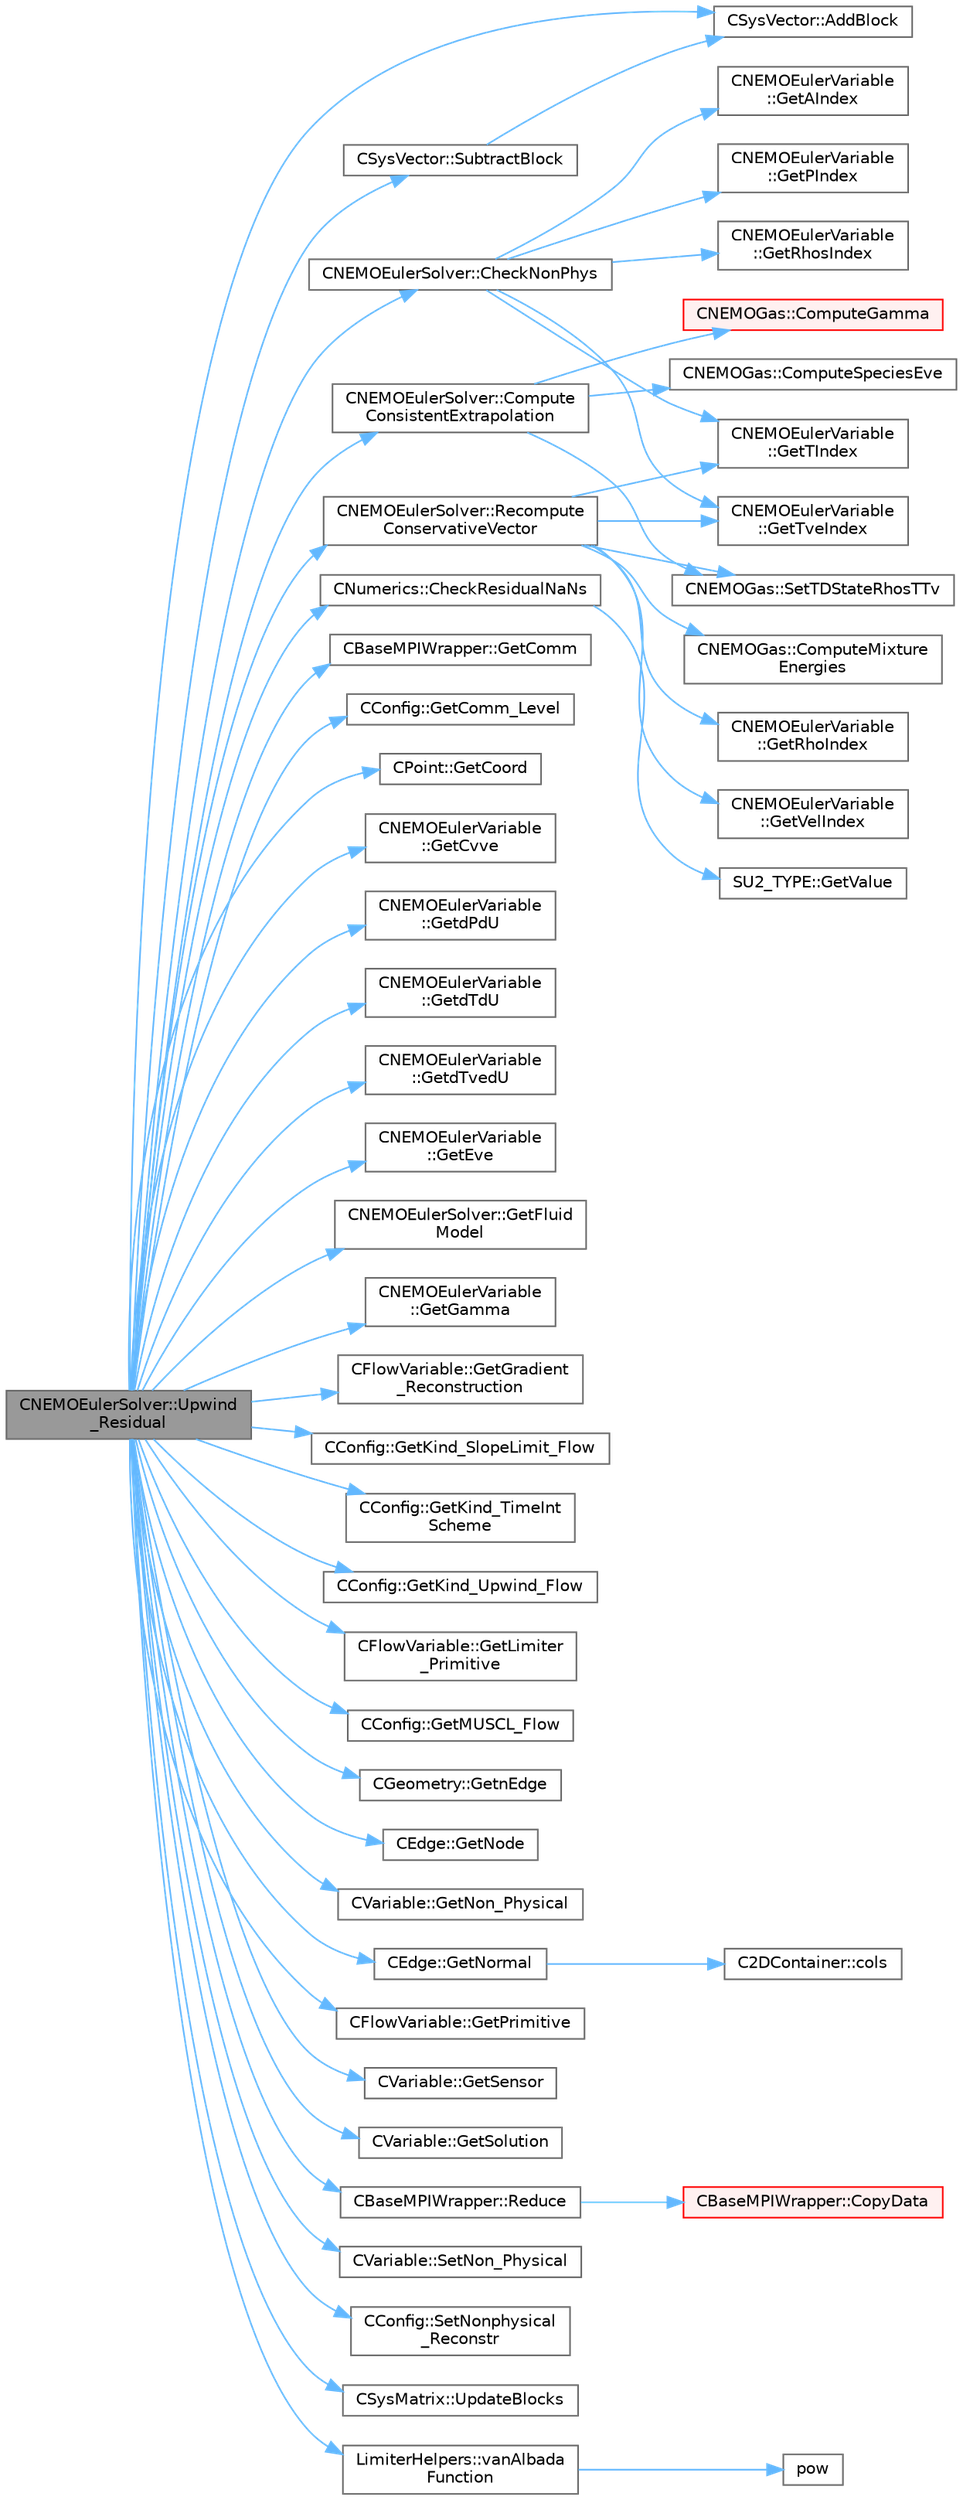 digraph "CNEMOEulerSolver::Upwind_Residual"
{
 // LATEX_PDF_SIZE
  bgcolor="transparent";
  edge [fontname=Helvetica,fontsize=10,labelfontname=Helvetica,labelfontsize=10];
  node [fontname=Helvetica,fontsize=10,shape=box,height=0.2,width=0.4];
  rankdir="LR";
  Node1 [id="Node000001",label="CNEMOEulerSolver::Upwind\l_Residual",height=0.2,width=0.4,color="gray40", fillcolor="grey60", style="filled", fontcolor="black",tooltip="Compute the spatial integration using a upwind scheme."];
  Node1 -> Node2 [id="edge1_Node000001_Node000002",color="steelblue1",style="solid",tooltip=" "];
  Node2 [id="Node000002",label="CSysVector::AddBlock",height=0.2,width=0.4,color="grey40", fillcolor="white", style="filled",URL="$classCSysVector.html#aa463275cba394503a9778529fdaa4494",tooltip="Add \"block\" to the vector, see SetBlock."];
  Node1 -> Node3 [id="edge2_Node000001_Node000003",color="steelblue1",style="solid",tooltip=" "];
  Node3 [id="Node000003",label="CNEMOEulerSolver::CheckNonPhys",height=0.2,width=0.4,color="grey40", fillcolor="white", style="filled",URL="$classCNEMOEulerSolver.html#a4bfa388bfa0893ee0efaabeca2d5735d",tooltip="Check for unphysical points."];
  Node3 -> Node4 [id="edge3_Node000003_Node000004",color="steelblue1",style="solid",tooltip=" "];
  Node4 [id="Node000004",label="CNEMOEulerVariable\l::GetAIndex",height=0.2,width=0.4,color="grey40", fillcolor="white", style="filled",URL="$classCNEMOEulerVariable.html#a655254c35ef7a63d509ab90c288a8e8e",tooltip="Retrieves the value of the soundspeed in the primitive variable vector."];
  Node3 -> Node5 [id="edge4_Node000003_Node000005",color="steelblue1",style="solid",tooltip=" "];
  Node5 [id="Node000005",label="CNEMOEulerVariable\l::GetPIndex",height=0.2,width=0.4,color="grey40", fillcolor="white", style="filled",URL="$classCNEMOEulerVariable.html#a24cfa7d8f30e0c179e94c2bd147ecb42",tooltip="Retrieves the value of the pressure in the primitive variable vector."];
  Node3 -> Node6 [id="edge5_Node000003_Node000006",color="steelblue1",style="solid",tooltip=" "];
  Node6 [id="Node000006",label="CNEMOEulerVariable\l::GetRhosIndex",height=0.2,width=0.4,color="grey40", fillcolor="white", style="filled",URL="$classCNEMOEulerVariable.html#a18cf86a19d9ee761bd0be1f90bcd2e33",tooltip="Retrieves the value of the species density in the primitive variable vector."];
  Node3 -> Node7 [id="edge6_Node000003_Node000007",color="steelblue1",style="solid",tooltip=" "];
  Node7 [id="Node000007",label="CNEMOEulerVariable\l::GetTIndex",height=0.2,width=0.4,color="grey40", fillcolor="white", style="filled",URL="$classCNEMOEulerVariable.html#af45e7025f7ed138b4c1e39d6a2521891",tooltip="Retrieves the value of the in temperature the primitive variable vector."];
  Node3 -> Node8 [id="edge7_Node000003_Node000008",color="steelblue1",style="solid",tooltip=" "];
  Node8 [id="Node000008",label="CNEMOEulerVariable\l::GetTveIndex",height=0.2,width=0.4,color="grey40", fillcolor="white", style="filled",URL="$classCNEMOEulerVariable.html#a7738e64c7df199868382c1af97ed9c89",tooltip="Retrieves the value of the vibe-elec temperature in the primitive variable vector."];
  Node1 -> Node9 [id="edge8_Node000001_Node000009",color="steelblue1",style="solid",tooltip=" "];
  Node9 [id="Node000009",label="CNumerics::CheckResidualNaNs",height=0.2,width=0.4,color="grey40", fillcolor="white", style="filled",URL="$classCNumerics.html#aa464552735cb16e4ed12b83d04c5d964",tooltip="Check if residual constains a NaN value."];
  Node9 -> Node10 [id="edge9_Node000009_Node000010",color="steelblue1",style="solid",tooltip=" "];
  Node10 [id="Node000010",label="SU2_TYPE::GetValue",height=0.2,width=0.4,color="grey40", fillcolor="white", style="filled",URL="$namespaceSU2__TYPE.html#adf52a59d6f4e578f7915ec9abbf7cb22",tooltip="Get the (primitive) value of the datatype (needs to be specialized for active types)."];
  Node1 -> Node11 [id="edge10_Node000001_Node000011",color="steelblue1",style="solid",tooltip=" "];
  Node11 [id="Node000011",label="CNEMOEulerSolver::Compute\lConsistentExtrapolation",height=0.2,width=0.4,color="grey40", fillcolor="white", style="filled",URL="$classCNEMOEulerSolver.html#ac4a0f3b23aa55bcb5a9db6c928809c59",tooltip="Recompute the extrapolated quantities, after MUSCL reconstruction, in a more thermodynamically consis..."];
  Node11 -> Node12 [id="edge11_Node000011_Node000012",color="steelblue1",style="solid",tooltip=" "];
  Node12 [id="Node000012",label="CNEMOGas::ComputeGamma",height=0.2,width=0.4,color="red", fillcolor="#FFF0F0", style="filled",URL="$classCNEMOGas.html#a5f31f0eebb925a0a8a51198ca58fbd51",tooltip="Compute ratio of specific heats (Gamma)."];
  Node11 -> Node14 [id="edge12_Node000011_Node000014",color="steelblue1",style="solid",tooltip=" "];
  Node14 [id="Node000014",label="CNEMOGas::ComputeSpeciesEve",height=0.2,width=0.4,color="grey40", fillcolor="white", style="filled",URL="$classCNEMOGas.html#a9f94ea20b326b9da8fed8fae6cec6afa",tooltip="Compute vector of species V-E energy."];
  Node11 -> Node15 [id="edge13_Node000011_Node000015",color="steelblue1",style="solid",tooltip=" "];
  Node15 [id="Node000015",label="CNEMOGas::SetTDStateRhosTTv",height=0.2,width=0.4,color="grey40", fillcolor="white", style="filled",URL="$classCNEMOGas.html#a1504562f343368d93897601cb43aea70",tooltip="Set mixture thermodynamic state."];
  Node1 -> Node16 [id="edge14_Node000001_Node000016",color="steelblue1",style="solid",tooltip=" "];
  Node16 [id="Node000016",label="CBaseMPIWrapper::GetComm",height=0.2,width=0.4,color="grey40", fillcolor="white", style="filled",URL="$classCBaseMPIWrapper.html#a8154391fc3522954802889d81d4ef5da",tooltip=" "];
  Node1 -> Node17 [id="edge15_Node000001_Node000017",color="steelblue1",style="solid",tooltip=" "];
  Node17 [id="Node000017",label="CConfig::GetComm_Level",height=0.2,width=0.4,color="grey40", fillcolor="white", style="filled",URL="$classCConfig.html#aa495414133c826e5f6651d4ce82d0ef6",tooltip="Get the level of MPI communications to be performed."];
  Node1 -> Node18 [id="edge16_Node000001_Node000018",color="steelblue1",style="solid",tooltip=" "];
  Node18 [id="Node000018",label="CPoint::GetCoord",height=0.2,width=0.4,color="grey40", fillcolor="white", style="filled",URL="$classCPoint.html#ab16c29dd03911529cd73bf467c313179",tooltip="Get the coordinates dor the control volume."];
  Node1 -> Node19 [id="edge17_Node000001_Node000019",color="steelblue1",style="solid",tooltip=" "];
  Node19 [id="Node000019",label="CNEMOEulerVariable\l::GetCvve",height=0.2,width=0.4,color="grey40", fillcolor="white", style="filled",URL="$classCNEMOEulerVariable.html#abbb8e54f6e1634d6c00ed1deee082d3a",tooltip="Returns the value of Cvve at the specified node."];
  Node1 -> Node20 [id="edge18_Node000001_Node000020",color="steelblue1",style="solid",tooltip=" "];
  Node20 [id="Node000020",label="CNEMOEulerVariable\l::GetdPdU",height=0.2,width=0.4,color="grey40", fillcolor="white", style="filled",URL="$classCNEMOEulerVariable.html#ab5fcb74851774ff96ab0ef829388fcf3",tooltip="Set partial derivative of pressure w.r.t. density ."];
  Node1 -> Node21 [id="edge19_Node000001_Node000021",color="steelblue1",style="solid",tooltip=" "];
  Node21 [id="Node000021",label="CNEMOEulerVariable\l::GetdTdU",height=0.2,width=0.4,color="grey40", fillcolor="white", style="filled",URL="$classCNEMOEulerVariable.html#a9a66bf9b61aef0fa20aeefa23c53a0fa",tooltip="Set partial derivative of temperature w.r.t. density ."];
  Node1 -> Node22 [id="edge20_Node000001_Node000022",color="steelblue1",style="solid",tooltip=" "];
  Node22 [id="Node000022",label="CNEMOEulerVariable\l::GetdTvedU",height=0.2,width=0.4,color="grey40", fillcolor="white", style="filled",URL="$classCNEMOEulerVariable.html#af5b63c12ba7431c2be89bd8c1bb3643f",tooltip="Set partial derivative of vib.-el. temperature w.r.t. density ."];
  Node1 -> Node23 [id="edge21_Node000001_Node000023",color="steelblue1",style="solid",tooltip=" "];
  Node23 [id="Node000023",label="CNEMOEulerVariable\l::GetEve",height=0.2,width=0.4,color="grey40", fillcolor="white", style="filled",URL="$classCNEMOEulerVariable.html#a52d546dfef3a6e31c59c24cbbb9f3996",tooltip="Returns the stored value of Eve at the specified node."];
  Node1 -> Node24 [id="edge22_Node000001_Node000024",color="steelblue1",style="solid",tooltip=" "];
  Node24 [id="Node000024",label="CNEMOEulerSolver::GetFluid\lModel",height=0.2,width=0.4,color="grey40", fillcolor="white", style="filled",URL="$classCNEMOEulerSolver.html#a1378a6f179bb91d9fc1ee1e8e04e4044",tooltip="Compute the pressure at the infinity."];
  Node1 -> Node25 [id="edge23_Node000001_Node000025",color="steelblue1",style="solid",tooltip=" "];
  Node25 [id="Node000025",label="CNEMOEulerVariable\l::GetGamma",height=0.2,width=0.4,color="grey40", fillcolor="white", style="filled",URL="$classCNEMOEulerVariable.html#a01c5e98b3b8c4771749f8a4717fe85af",tooltip="Returns the stored value of Gamma at the specified node."];
  Node1 -> Node26 [id="edge24_Node000001_Node000026",color="steelblue1",style="solid",tooltip=" "];
  Node26 [id="Node000026",label="CFlowVariable::GetGradient\l_Reconstruction",height=0.2,width=0.4,color="grey40", fillcolor="white", style="filled",URL="$classCFlowVariable.html#a912dab0f8f674fa26fe1f153f3232d5b",tooltip="Get the array of the reconstruction variables gradient at a node."];
  Node1 -> Node27 [id="edge25_Node000001_Node000027",color="steelblue1",style="solid",tooltip=" "];
  Node27 [id="Node000027",label="CConfig::GetKind_SlopeLimit_Flow",height=0.2,width=0.4,color="grey40", fillcolor="white", style="filled",URL="$classCConfig.html#a31504bfdad401a8879a9e0a121320f96",tooltip="Get the method for limiting the spatial gradients."];
  Node1 -> Node28 [id="edge26_Node000001_Node000028",color="steelblue1",style="solid",tooltip=" "];
  Node28 [id="Node000028",label="CConfig::GetKind_TimeInt\lScheme",height=0.2,width=0.4,color="grey40", fillcolor="white", style="filled",URL="$classCConfig.html#ad16f71356f146b530fb1fbb45444525c",tooltip="Get the kind of time integration method."];
  Node1 -> Node29 [id="edge27_Node000001_Node000029",color="steelblue1",style="solid",tooltip=" "];
  Node29 [id="Node000029",label="CConfig::GetKind_Upwind_Flow",height=0.2,width=0.4,color="grey40", fillcolor="white", style="filled",URL="$classCConfig.html#a077d982f11185a84929f8fec40b79938",tooltip="Get the kind of upwind convective numerical scheme for the flow equations."];
  Node1 -> Node30 [id="edge28_Node000001_Node000030",color="steelblue1",style="solid",tooltip=" "];
  Node30 [id="Node000030",label="CFlowVariable::GetLimiter\l_Primitive",height=0.2,width=0.4,color="grey40", fillcolor="white", style="filled",URL="$classCFlowVariable.html#ad0f118b359e064d94e1eddf15d6bad51",tooltip="Get the value of the primitive variables gradient."];
  Node1 -> Node31 [id="edge29_Node000001_Node000031",color="steelblue1",style="solid",tooltip=" "];
  Node31 [id="Node000031",label="CConfig::GetMUSCL_Flow",height=0.2,width=0.4,color="grey40", fillcolor="white", style="filled",URL="$classCConfig.html#a97ba000591a72e4d8f0fc71bc75bd38a",tooltip="Get if the upwind scheme used MUSCL or not."];
  Node1 -> Node32 [id="edge30_Node000001_Node000032",color="steelblue1",style="solid",tooltip=" "];
  Node32 [id="Node000032",label="CGeometry::GetnEdge",height=0.2,width=0.4,color="grey40", fillcolor="white", style="filled",URL="$classCGeometry.html#aba89cceede61b33426b2783385431f5b",tooltip="Get number of edges."];
  Node1 -> Node33 [id="edge31_Node000001_Node000033",color="steelblue1",style="solid",tooltip=" "];
  Node33 [id="Node000033",label="CEdge::GetNode",height=0.2,width=0.4,color="grey40", fillcolor="white", style="filled",URL="$classCEdge.html#a5cd6f283cb2f3e4dfc037c0db6ae1055",tooltip="Get left/right node index defining the edge."];
  Node1 -> Node34 [id="edge32_Node000001_Node000034",color="steelblue1",style="solid",tooltip=" "];
  Node34 [id="Node000034",label="CVariable::GetNon_Physical",height=0.2,width=0.4,color="grey40", fillcolor="white", style="filled",URL="$classCVariable.html#a10c304d236917136f8906e2798f391b4",tooltip="Get the value of the non-physical boolean at a point."];
  Node1 -> Node35 [id="edge33_Node000001_Node000035",color="steelblue1",style="solid",tooltip=" "];
  Node35 [id="Node000035",label="CEdge::GetNormal",height=0.2,width=0.4,color="grey40", fillcolor="white", style="filled",URL="$classCEdge.html#a4ace970590e47bd39ea5780c3e0e2037",tooltip="Copy the the normal vector of a face."];
  Node35 -> Node36 [id="edge34_Node000035_Node000036",color="steelblue1",style="solid",tooltip=" "];
  Node36 [id="Node000036",label="C2DContainer::cols",height=0.2,width=0.4,color="grey40", fillcolor="white", style="filled",URL="$classC2DContainer.html#ab6d9161cd08887f034322ebcbc3deb12",tooltip=" "];
  Node1 -> Node37 [id="edge35_Node000001_Node000037",color="steelblue1",style="solid",tooltip=" "];
  Node37 [id="Node000037",label="CFlowVariable::GetPrimitive",height=0.2,width=0.4,color="grey40", fillcolor="white", style="filled",URL="$classCFlowVariable.html#a852271c741f1e7cdb1d391941266d344",tooltip="Get a primitive variable."];
  Node1 -> Node38 [id="edge36_Node000001_Node000038",color="steelblue1",style="solid",tooltip=" "];
  Node38 [id="Node000038",label="CVariable::GetSensor",height=0.2,width=0.4,color="grey40", fillcolor="white", style="filled",URL="$classCVariable.html#afec545423f883bcd961ac9f1e5d18dd2",tooltip="Get the pressure sensor."];
  Node1 -> Node39 [id="edge37_Node000001_Node000039",color="steelblue1",style="solid",tooltip=" "];
  Node39 [id="Node000039",label="CVariable::GetSolution",height=0.2,width=0.4,color="grey40", fillcolor="white", style="filled",URL="$classCVariable.html#a261483e39c23c1de7cb9aea7e917c121",tooltip="Get the solution."];
  Node1 -> Node40 [id="edge38_Node000001_Node000040",color="steelblue1",style="solid",tooltip=" "];
  Node40 [id="Node000040",label="CNEMOEulerSolver::Recompute\lConservativeVector",height=0.2,width=0.4,color="grey40", fillcolor="white", style="filled",URL="$classCNEMOEulerSolver.html#af4422f49b4d3a3c85a15e519e93c7ce8",tooltip="Set all the conserved variables from the primitive vector.."];
  Node40 -> Node41 [id="edge39_Node000040_Node000041",color="steelblue1",style="solid",tooltip=" "];
  Node41 [id="Node000041",label="CNEMOGas::ComputeMixture\lEnergies",height=0.2,width=0.4,color="grey40", fillcolor="white", style="filled",URL="$classCNEMOGas.html#a26be6dab79bc2a67c8a701b0227002d8",tooltip="Compute mixture energies (total internal energy and vibrational energy)."];
  Node40 -> Node42 [id="edge40_Node000040_Node000042",color="steelblue1",style="solid",tooltip=" "];
  Node42 [id="Node000042",label="CNEMOEulerVariable\l::GetRhoIndex",height=0.2,width=0.4,color="grey40", fillcolor="white", style="filled",URL="$classCNEMOEulerVariable.html#a9abc604e06f90161a2658d99582d8a3b",tooltip="Retrieves the value of the total density in the primitive variable vector."];
  Node40 -> Node7 [id="edge41_Node000040_Node000007",color="steelblue1",style="solid",tooltip=" "];
  Node40 -> Node8 [id="edge42_Node000040_Node000008",color="steelblue1",style="solid",tooltip=" "];
  Node40 -> Node43 [id="edge43_Node000040_Node000043",color="steelblue1",style="solid",tooltip=" "];
  Node43 [id="Node000043",label="CNEMOEulerVariable\l::GetVelIndex",height=0.2,width=0.4,color="grey40", fillcolor="white", style="filled",URL="$classCNEMOEulerVariable.html#a448a2fc8bfc5479e51267c59acb1acf4",tooltip="Retrieves the value of the velocity in the primitive variable vector."];
  Node40 -> Node15 [id="edge44_Node000040_Node000015",color="steelblue1",style="solid",tooltip=" "];
  Node1 -> Node44 [id="edge45_Node000001_Node000044",color="steelblue1",style="solid",tooltip=" "];
  Node44 [id="Node000044",label="CBaseMPIWrapper::Reduce",height=0.2,width=0.4,color="grey40", fillcolor="white", style="filled",URL="$classCBaseMPIWrapper.html#adfe0cc3203ae26745e12fb885af0629b",tooltip=" "];
  Node44 -> Node45 [id="edge46_Node000044_Node000045",color="steelblue1",style="solid",tooltip=" "];
  Node45 [id="Node000045",label="CBaseMPIWrapper::CopyData",height=0.2,width=0.4,color="red", fillcolor="#FFF0F0", style="filled",URL="$classCBaseMPIWrapper.html#a3c28692a4cab67ad0f81d18273db3d23",tooltip=" "];
  Node1 -> Node48 [id="edge47_Node000001_Node000048",color="steelblue1",style="solid",tooltip=" "];
  Node48 [id="Node000048",label="CVariable::SetNon_Physical",height=0.2,width=0.4,color="grey40", fillcolor="white", style="filled",URL="$classCVariable.html#af0eb973b8a2a22b1d1608e4af22022b8",tooltip="Set the value of the non-physical point."];
  Node1 -> Node49 [id="edge48_Node000001_Node000049",color="steelblue1",style="solid",tooltip=" "];
  Node49 [id="Node000049",label="CConfig::SetNonphysical\l_Reconstr",height=0.2,width=0.4,color="grey40", fillcolor="white", style="filled",URL="$classCConfig.html#aa3920e3a8f281a8e015ca82571aa2c72",tooltip="Set the current number of non-physical reconstructions for 2nd-order upwinding."];
  Node1 -> Node50 [id="edge49_Node000001_Node000050",color="steelblue1",style="solid",tooltip=" "];
  Node50 [id="Node000050",label="CSysVector::SubtractBlock",height=0.2,width=0.4,color="grey40", fillcolor="white", style="filled",URL="$classCSysVector.html#a71ea6ec1ebdb77535b976bb40e7659a6",tooltip="Subtract \"block\" from the vector, see AddBlock."];
  Node50 -> Node2 [id="edge50_Node000050_Node000002",color="steelblue1",style="solid",tooltip=" "];
  Node1 -> Node51 [id="edge51_Node000001_Node000051",color="steelblue1",style="solid",tooltip=" "];
  Node51 [id="Node000051",label="CSysMatrix::UpdateBlocks",height=0.2,width=0.4,color="grey40", fillcolor="white", style="filled",URL="$classCSysMatrix.html#a1e6f636ed0be6a752fb3b3830a61efda",tooltip="Update 4 blocks ii, ij, ji, jj (add to i* sub from j*)."];
  Node1 -> Node52 [id="edge52_Node000001_Node000052",color="steelblue1",style="solid",tooltip=" "];
  Node52 [id="Node000052",label="LimiterHelpers::vanAlbada\lFunction",height=0.2,width=0.4,color="grey40", fillcolor="white", style="filled",URL="$structLimiterHelpers.html#a7e864dd369967ec38644a0a5fb3cf555",tooltip=" "];
  Node52 -> Node53 [id="edge53_Node000052_Node000053",color="steelblue1",style="solid",tooltip=" "];
  Node53 [id="Node000053",label="pow",height=0.2,width=0.4,color="grey40", fillcolor="white", style="filled",URL="$group__SIMD.html#ga768cbdeba8e4567257959378fba27f17",tooltip=" "];
}
